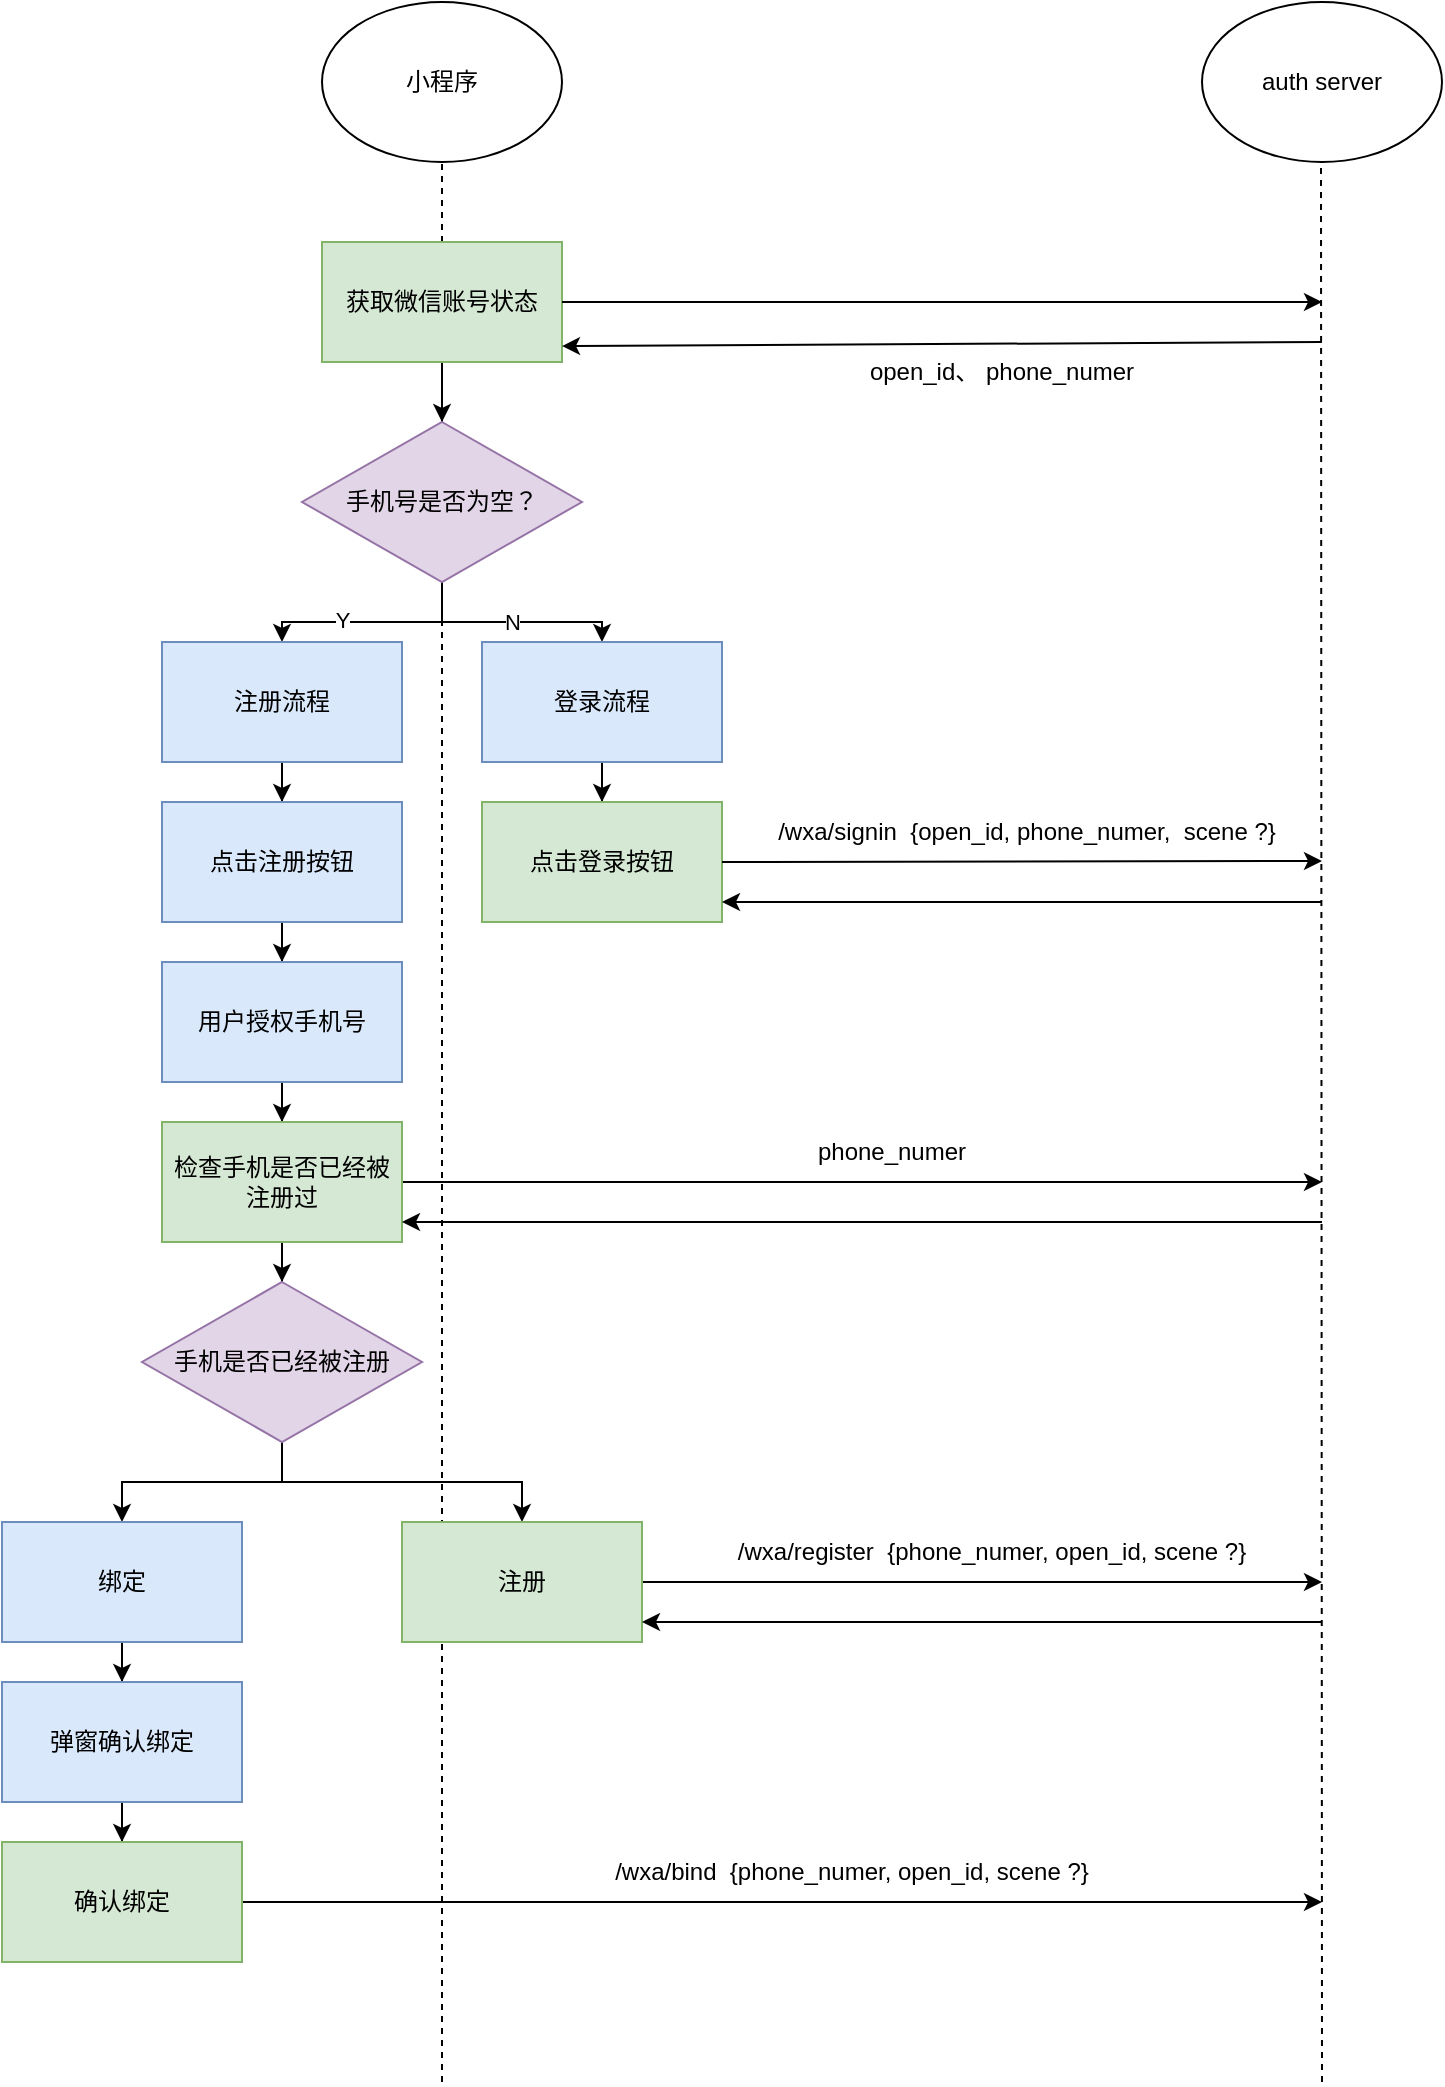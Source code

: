 <mxfile version="20.6.0" type="github">
  <diagram id="frfGcgA22GGOmQ5Yl26P" name="第 1 页">
    <mxGraphModel dx="1422" dy="762" grid="1" gridSize="10" guides="1" tooltips="1" connect="1" arrows="1" fold="1" page="1" pageScale="1" pageWidth="827" pageHeight="1169" math="0" shadow="0">
      <root>
        <mxCell id="0" />
        <mxCell id="1" parent="0" />
        <mxCell id="TeYJb4yFEiiPOOzQJac0-3" value="小程序" style="ellipse;whiteSpace=wrap;html=1;" vertex="1" parent="1">
          <mxGeometry x="160" y="120" width="120" height="80" as="geometry" />
        </mxCell>
        <mxCell id="TeYJb4yFEiiPOOzQJac0-5" value="" style="endArrow=none;dashed=1;html=1;rounded=0;entryX=0.5;entryY=1;entryDx=0;entryDy=0;startArrow=none;" edge="1" parent="1" target="TeYJb4yFEiiPOOzQJac0-3">
          <mxGeometry width="50" height="50" relative="1" as="geometry">
            <mxPoint x="220" y="930" as="sourcePoint" />
            <mxPoint x="440" y="370" as="targetPoint" />
          </mxGeometry>
        </mxCell>
        <mxCell id="TeYJb4yFEiiPOOzQJac0-4" value="auth server" style="ellipse;whiteSpace=wrap;html=1;" vertex="1" parent="1">
          <mxGeometry x="600" y="120" width="120" height="80" as="geometry" />
        </mxCell>
        <mxCell id="TeYJb4yFEiiPOOzQJac0-7" value="" style="endArrow=none;dashed=1;html=1;rounded=0;entryX=0.5;entryY=1;entryDx=0;entryDy=0;" edge="1" parent="1">
          <mxGeometry width="50" height="50" relative="1" as="geometry">
            <mxPoint x="660" y="1160" as="sourcePoint" />
            <mxPoint x="659.5" y="200" as="targetPoint" />
          </mxGeometry>
        </mxCell>
        <mxCell id="TeYJb4yFEiiPOOzQJac0-12" style="edgeStyle=orthogonalEdgeStyle;rounded=0;orthogonalLoop=1;jettySize=auto;html=1;entryX=0.5;entryY=0;entryDx=0;entryDy=0;" edge="1" parent="1" source="TeYJb4yFEiiPOOzQJac0-1" target="TeYJb4yFEiiPOOzQJac0-11">
          <mxGeometry relative="1" as="geometry" />
        </mxCell>
        <mxCell id="TeYJb4yFEiiPOOzQJac0-1" value="获取微信账号状态" style="rounded=0;whiteSpace=wrap;html=1;fillColor=#d5e8d4;strokeColor=#82b366;" vertex="1" parent="1">
          <mxGeometry x="160" y="240" width="120" height="60" as="geometry" />
        </mxCell>
        <mxCell id="TeYJb4yFEiiPOOzQJac0-8" value="" style="endArrow=classic;html=1;rounded=0;exitX=1;exitY=0.5;exitDx=0;exitDy=0;" edge="1" parent="1" source="TeYJb4yFEiiPOOzQJac0-1">
          <mxGeometry width="50" height="50" relative="1" as="geometry">
            <mxPoint x="390" y="420" as="sourcePoint" />
            <mxPoint x="660" y="270" as="targetPoint" />
          </mxGeometry>
        </mxCell>
        <mxCell id="TeYJb4yFEiiPOOzQJac0-9" value="" style="endArrow=classic;html=1;rounded=0;entryX=1;entryY=0.867;entryDx=0;entryDy=0;entryPerimeter=0;" edge="1" parent="1" target="TeYJb4yFEiiPOOzQJac0-1">
          <mxGeometry width="50" height="50" relative="1" as="geometry">
            <mxPoint x="660" y="290" as="sourcePoint" />
            <mxPoint x="220" y="340" as="targetPoint" />
          </mxGeometry>
        </mxCell>
        <mxCell id="TeYJb4yFEiiPOOzQJac0-10" value="open_id、 phone_numer" style="text;html=1;strokeColor=none;fillColor=none;align=center;verticalAlign=middle;whiteSpace=wrap;rounded=0;" vertex="1" parent="1">
          <mxGeometry x="400" y="290" width="200" height="30" as="geometry" />
        </mxCell>
        <mxCell id="TeYJb4yFEiiPOOzQJac0-37" style="edgeStyle=orthogonalEdgeStyle;rounded=0;orthogonalLoop=1;jettySize=auto;html=1;" edge="1" parent="1" source="TeYJb4yFEiiPOOzQJac0-11" target="TeYJb4yFEiiPOOzQJac0-14">
          <mxGeometry relative="1" as="geometry" />
        </mxCell>
        <mxCell id="TeYJb4yFEiiPOOzQJac0-39" value="Y" style="edgeLabel;html=1;align=center;verticalAlign=middle;resizable=0;points=[];" vertex="1" connectable="0" parent="TeYJb4yFEiiPOOzQJac0-37">
          <mxGeometry x="0.273" y="-1" relative="1" as="geometry">
            <mxPoint as="offset" />
          </mxGeometry>
        </mxCell>
        <mxCell id="TeYJb4yFEiiPOOzQJac0-38" value="N" style="edgeStyle=orthogonalEdgeStyle;rounded=0;orthogonalLoop=1;jettySize=auto;html=1;" edge="1" parent="1" source="TeYJb4yFEiiPOOzQJac0-11" target="TeYJb4yFEiiPOOzQJac0-13">
          <mxGeometry relative="1" as="geometry" />
        </mxCell>
        <mxCell id="TeYJb4yFEiiPOOzQJac0-11" value="手机号是否为空？" style="rhombus;whiteSpace=wrap;html=1;fillColor=#e1d5e7;strokeColor=#9673a6;" vertex="1" parent="1">
          <mxGeometry x="150" y="330" width="140" height="80" as="geometry" />
        </mxCell>
        <mxCell id="TeYJb4yFEiiPOOzQJac0-16" style="edgeStyle=orthogonalEdgeStyle;rounded=0;orthogonalLoop=1;jettySize=auto;html=1;" edge="1" parent="1" source="TeYJb4yFEiiPOOzQJac0-13" target="TeYJb4yFEiiPOOzQJac0-15">
          <mxGeometry relative="1" as="geometry" />
        </mxCell>
        <mxCell id="TeYJb4yFEiiPOOzQJac0-13" value="登录流程" style="rounded=0;whiteSpace=wrap;html=1;fillColor=#dae8fc;strokeColor=#6c8ebf;" vertex="1" parent="1">
          <mxGeometry x="240" y="440" width="120" height="60" as="geometry" />
        </mxCell>
        <mxCell id="TeYJb4yFEiiPOOzQJac0-20" style="edgeStyle=orthogonalEdgeStyle;rounded=0;orthogonalLoop=1;jettySize=auto;html=1;" edge="1" parent="1" source="TeYJb4yFEiiPOOzQJac0-14" target="TeYJb4yFEiiPOOzQJac0-19">
          <mxGeometry relative="1" as="geometry" />
        </mxCell>
        <mxCell id="TeYJb4yFEiiPOOzQJac0-14" value="注册流程" style="rounded=0;whiteSpace=wrap;html=1;fillColor=#dae8fc;strokeColor=#6c8ebf;" vertex="1" parent="1">
          <mxGeometry x="80" y="440" width="120" height="60" as="geometry" />
        </mxCell>
        <mxCell id="TeYJb4yFEiiPOOzQJac0-15" value="点击登录按钮" style="rounded=0;whiteSpace=wrap;html=1;fillColor=#d5e8d4;strokeColor=#82b366;" vertex="1" parent="1">
          <mxGeometry x="240" y="520" width="120" height="60" as="geometry" />
        </mxCell>
        <mxCell id="TeYJb4yFEiiPOOzQJac0-17" value="" style="endArrow=classic;html=1;rounded=0;exitX=1;exitY=0.5;exitDx=0;exitDy=0;" edge="1" parent="1" source="TeYJb4yFEiiPOOzQJac0-15">
          <mxGeometry width="50" height="50" relative="1" as="geometry">
            <mxPoint x="370" y="550" as="sourcePoint" />
            <mxPoint x="660" y="549.5" as="targetPoint" />
          </mxGeometry>
        </mxCell>
        <mxCell id="TeYJb4yFEiiPOOzQJac0-18" value="/wxa/signin&amp;nbsp; {open_id, phone_numer,&amp;nbsp;&amp;nbsp;scene ?}" style="text;html=1;strokeColor=none;fillColor=none;align=center;verticalAlign=middle;whiteSpace=wrap;rounded=0;" vertex="1" parent="1">
          <mxGeometry x="350" y="520" width="325" height="30" as="geometry" />
        </mxCell>
        <mxCell id="TeYJb4yFEiiPOOzQJac0-22" style="edgeStyle=orthogonalEdgeStyle;rounded=0;orthogonalLoop=1;jettySize=auto;html=1;" edge="1" parent="1" source="TeYJb4yFEiiPOOzQJac0-19" target="TeYJb4yFEiiPOOzQJac0-21">
          <mxGeometry relative="1" as="geometry" />
        </mxCell>
        <mxCell id="TeYJb4yFEiiPOOzQJac0-19" value="点击注册按钮" style="rounded=0;whiteSpace=wrap;html=1;fillColor=#dae8fc;strokeColor=#6c8ebf;" vertex="1" parent="1">
          <mxGeometry x="80" y="520" width="120" height="60" as="geometry" />
        </mxCell>
        <mxCell id="TeYJb4yFEiiPOOzQJac0-28" style="edgeStyle=orthogonalEdgeStyle;rounded=0;orthogonalLoop=1;jettySize=auto;html=1;" edge="1" parent="1" source="TeYJb4yFEiiPOOzQJac0-21" target="TeYJb4yFEiiPOOzQJac0-23">
          <mxGeometry relative="1" as="geometry" />
        </mxCell>
        <mxCell id="TeYJb4yFEiiPOOzQJac0-21" value="用户授权手机号" style="rounded=0;whiteSpace=wrap;html=1;fillColor=#dae8fc;strokeColor=#6c8ebf;" vertex="1" parent="1">
          <mxGeometry x="80" y="600" width="120" height="60" as="geometry" />
        </mxCell>
        <mxCell id="TeYJb4yFEiiPOOzQJac0-24" style="edgeStyle=orthogonalEdgeStyle;rounded=0;orthogonalLoop=1;jettySize=auto;html=1;" edge="1" parent="1" source="TeYJb4yFEiiPOOzQJac0-23">
          <mxGeometry relative="1" as="geometry">
            <mxPoint x="660" y="710" as="targetPoint" />
          </mxGeometry>
        </mxCell>
        <mxCell id="TeYJb4yFEiiPOOzQJac0-30" style="edgeStyle=orthogonalEdgeStyle;rounded=0;orthogonalLoop=1;jettySize=auto;html=1;" edge="1" parent="1" source="TeYJb4yFEiiPOOzQJac0-23" target="TeYJb4yFEiiPOOzQJac0-29">
          <mxGeometry relative="1" as="geometry" />
        </mxCell>
        <mxCell id="TeYJb4yFEiiPOOzQJac0-23" value="检查手机是否已经被注册过" style="rounded=0;whiteSpace=wrap;html=1;fillColor=#d5e8d4;strokeColor=#82b366;" vertex="1" parent="1">
          <mxGeometry x="80" y="680" width="120" height="60" as="geometry" />
        </mxCell>
        <mxCell id="TeYJb4yFEiiPOOzQJac0-25" value="" style="endArrow=classic;html=1;rounded=0;" edge="1" parent="1">
          <mxGeometry width="50" height="50" relative="1" as="geometry">
            <mxPoint x="660" y="570" as="sourcePoint" />
            <mxPoint x="360" y="570" as="targetPoint" />
          </mxGeometry>
        </mxCell>
        <mxCell id="TeYJb4yFEiiPOOzQJac0-26" value="" style="endArrow=classic;html=1;rounded=0;" edge="1" parent="1">
          <mxGeometry width="50" height="50" relative="1" as="geometry">
            <mxPoint x="660" y="730" as="sourcePoint" />
            <mxPoint x="200" y="730" as="targetPoint" />
          </mxGeometry>
        </mxCell>
        <mxCell id="TeYJb4yFEiiPOOzQJac0-44" style="edgeStyle=orthogonalEdgeStyle;rounded=0;orthogonalLoop=1;jettySize=auto;html=1;entryX=0.5;entryY=0;entryDx=0;entryDy=0;" edge="1" parent="1" source="TeYJb4yFEiiPOOzQJac0-29" target="TeYJb4yFEiiPOOzQJac0-32">
          <mxGeometry relative="1" as="geometry" />
        </mxCell>
        <mxCell id="TeYJb4yFEiiPOOzQJac0-45" style="edgeStyle=orthogonalEdgeStyle;rounded=0;orthogonalLoop=1;jettySize=auto;html=1;" edge="1" parent="1" source="TeYJb4yFEiiPOOzQJac0-29" target="TeYJb4yFEiiPOOzQJac0-41">
          <mxGeometry relative="1" as="geometry" />
        </mxCell>
        <mxCell id="TeYJb4yFEiiPOOzQJac0-29" value="手机是否已经被注册" style="rhombus;whiteSpace=wrap;html=1;fillColor=#e1d5e7;strokeColor=#9673a6;" vertex="1" parent="1">
          <mxGeometry x="70" y="760" width="140" height="80" as="geometry" />
        </mxCell>
        <mxCell id="TeYJb4yFEiiPOOzQJac0-47" style="edgeStyle=orthogonalEdgeStyle;rounded=0;orthogonalLoop=1;jettySize=auto;html=1;" edge="1" parent="1" source="TeYJb4yFEiiPOOzQJac0-32" target="TeYJb4yFEiiPOOzQJac0-43">
          <mxGeometry relative="1" as="geometry" />
        </mxCell>
        <mxCell id="TeYJb4yFEiiPOOzQJac0-32" value="绑定" style="rounded=0;whiteSpace=wrap;html=1;fillColor=#dae8fc;strokeColor=#6c8ebf;" vertex="1" parent="1">
          <mxGeometry y="880" width="120" height="60" as="geometry" />
        </mxCell>
        <mxCell id="TeYJb4yFEiiPOOzQJac0-33" value="" style="endArrow=none;dashed=1;html=1;rounded=0;entryX=0.5;entryY=1;entryDx=0;entryDy=0;" edge="1" parent="1">
          <mxGeometry width="50" height="50" relative="1" as="geometry">
            <mxPoint x="220" y="1160" as="sourcePoint" />
            <mxPoint x="220" y="920" as="targetPoint" />
          </mxGeometry>
        </mxCell>
        <mxCell id="TeYJb4yFEiiPOOzQJac0-50" style="edgeStyle=orthogonalEdgeStyle;rounded=0;orthogonalLoop=1;jettySize=auto;html=1;" edge="1" parent="1" source="TeYJb4yFEiiPOOzQJac0-41">
          <mxGeometry relative="1" as="geometry">
            <mxPoint x="660" y="910" as="targetPoint" />
          </mxGeometry>
        </mxCell>
        <mxCell id="TeYJb4yFEiiPOOzQJac0-41" value="注册" style="rounded=0;whiteSpace=wrap;html=1;fillColor=#d5e8d4;strokeColor=#82b366;" vertex="1" parent="1">
          <mxGeometry x="200" y="880" width="120" height="60" as="geometry" />
        </mxCell>
        <mxCell id="TeYJb4yFEiiPOOzQJac0-54" style="edgeStyle=orthogonalEdgeStyle;rounded=0;orthogonalLoop=1;jettySize=auto;html=1;" edge="1" parent="1" source="TeYJb4yFEiiPOOzQJac0-43" target="TeYJb4yFEiiPOOzQJac0-53">
          <mxGeometry relative="1" as="geometry" />
        </mxCell>
        <mxCell id="TeYJb4yFEiiPOOzQJac0-43" value="弹窗确认绑定" style="rounded=0;whiteSpace=wrap;html=1;fillColor=#dae8fc;strokeColor=#6c8ebf;" vertex="1" parent="1">
          <mxGeometry y="960" width="120" height="60" as="geometry" />
        </mxCell>
        <mxCell id="TeYJb4yFEiiPOOzQJac0-46" value="phone_numer" style="text;html=1;strokeColor=none;fillColor=none;align=center;verticalAlign=middle;whiteSpace=wrap;rounded=0;" vertex="1" parent="1">
          <mxGeometry x="330" y="680" width="230" height="30" as="geometry" />
        </mxCell>
        <mxCell id="TeYJb4yFEiiPOOzQJac0-51" value="" style="endArrow=classic;html=1;rounded=0;" edge="1" parent="1">
          <mxGeometry width="50" height="50" relative="1" as="geometry">
            <mxPoint x="660" y="930" as="sourcePoint" />
            <mxPoint x="320" y="930" as="targetPoint" />
          </mxGeometry>
        </mxCell>
        <mxCell id="TeYJb4yFEiiPOOzQJac0-52" value="/wxa/register&amp;nbsp; {phone_numer, open_id, scene ?}" style="text;html=1;strokeColor=none;fillColor=none;align=center;verticalAlign=middle;whiteSpace=wrap;rounded=0;" vertex="1" parent="1">
          <mxGeometry x="350" y="880" width="290" height="30" as="geometry" />
        </mxCell>
        <mxCell id="TeYJb4yFEiiPOOzQJac0-55" style="edgeStyle=orthogonalEdgeStyle;rounded=0;orthogonalLoop=1;jettySize=auto;html=1;" edge="1" parent="1" source="TeYJb4yFEiiPOOzQJac0-53">
          <mxGeometry relative="1" as="geometry">
            <mxPoint x="660" y="1070" as="targetPoint" />
          </mxGeometry>
        </mxCell>
        <mxCell id="TeYJb4yFEiiPOOzQJac0-53" value="确认绑定" style="rounded=0;whiteSpace=wrap;html=1;fillColor=#d5e8d4;strokeColor=#82b366;" vertex="1" parent="1">
          <mxGeometry y="1040" width="120" height="60" as="geometry" />
        </mxCell>
        <mxCell id="TeYJb4yFEiiPOOzQJac0-56" value="/wxa/bind&amp;nbsp; {phone_numer, open_id, scene ?}" style="text;html=1;strokeColor=none;fillColor=none;align=center;verticalAlign=middle;whiteSpace=wrap;rounded=0;" vertex="1" parent="1">
          <mxGeometry x="280" y="1040" width="290" height="30" as="geometry" />
        </mxCell>
      </root>
    </mxGraphModel>
  </diagram>
</mxfile>

